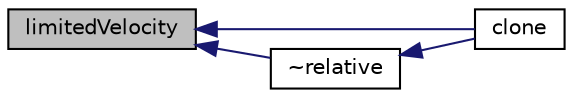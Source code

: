 digraph "limitedVelocity"
{
  bgcolor="transparent";
  edge [fontname="Helvetica",fontsize="10",labelfontname="Helvetica",labelfontsize="10"];
  node [fontname="Helvetica",fontsize="10",shape=record];
  rankdir="LR";
  Node23 [label="limitedVelocity",height=0.2,width=0.4,color="black", fillcolor="grey75", style="filled", fontcolor="black"];
  Node23 -> Node24 [dir="back",color="midnightblue",fontsize="10",style="solid",fontname="Helvetica"];
  Node24 [label="clone",height=0.2,width=0.4,color="black",URL="$a25361.html#abcfce13ed2d3122791b16399a1ad451a",tooltip="Construct and return a clone. "];
  Node23 -> Node25 [dir="back",color="midnightblue",fontsize="10",style="solid",fontname="Helvetica"];
  Node25 [label="~relative",height=0.2,width=0.4,color="black",URL="$a25361.html#a015325d8139311db6ca2878e696fe7ea",tooltip="Destructor. "];
  Node25 -> Node24 [dir="back",color="midnightblue",fontsize="10",style="solid",fontname="Helvetica"];
}
